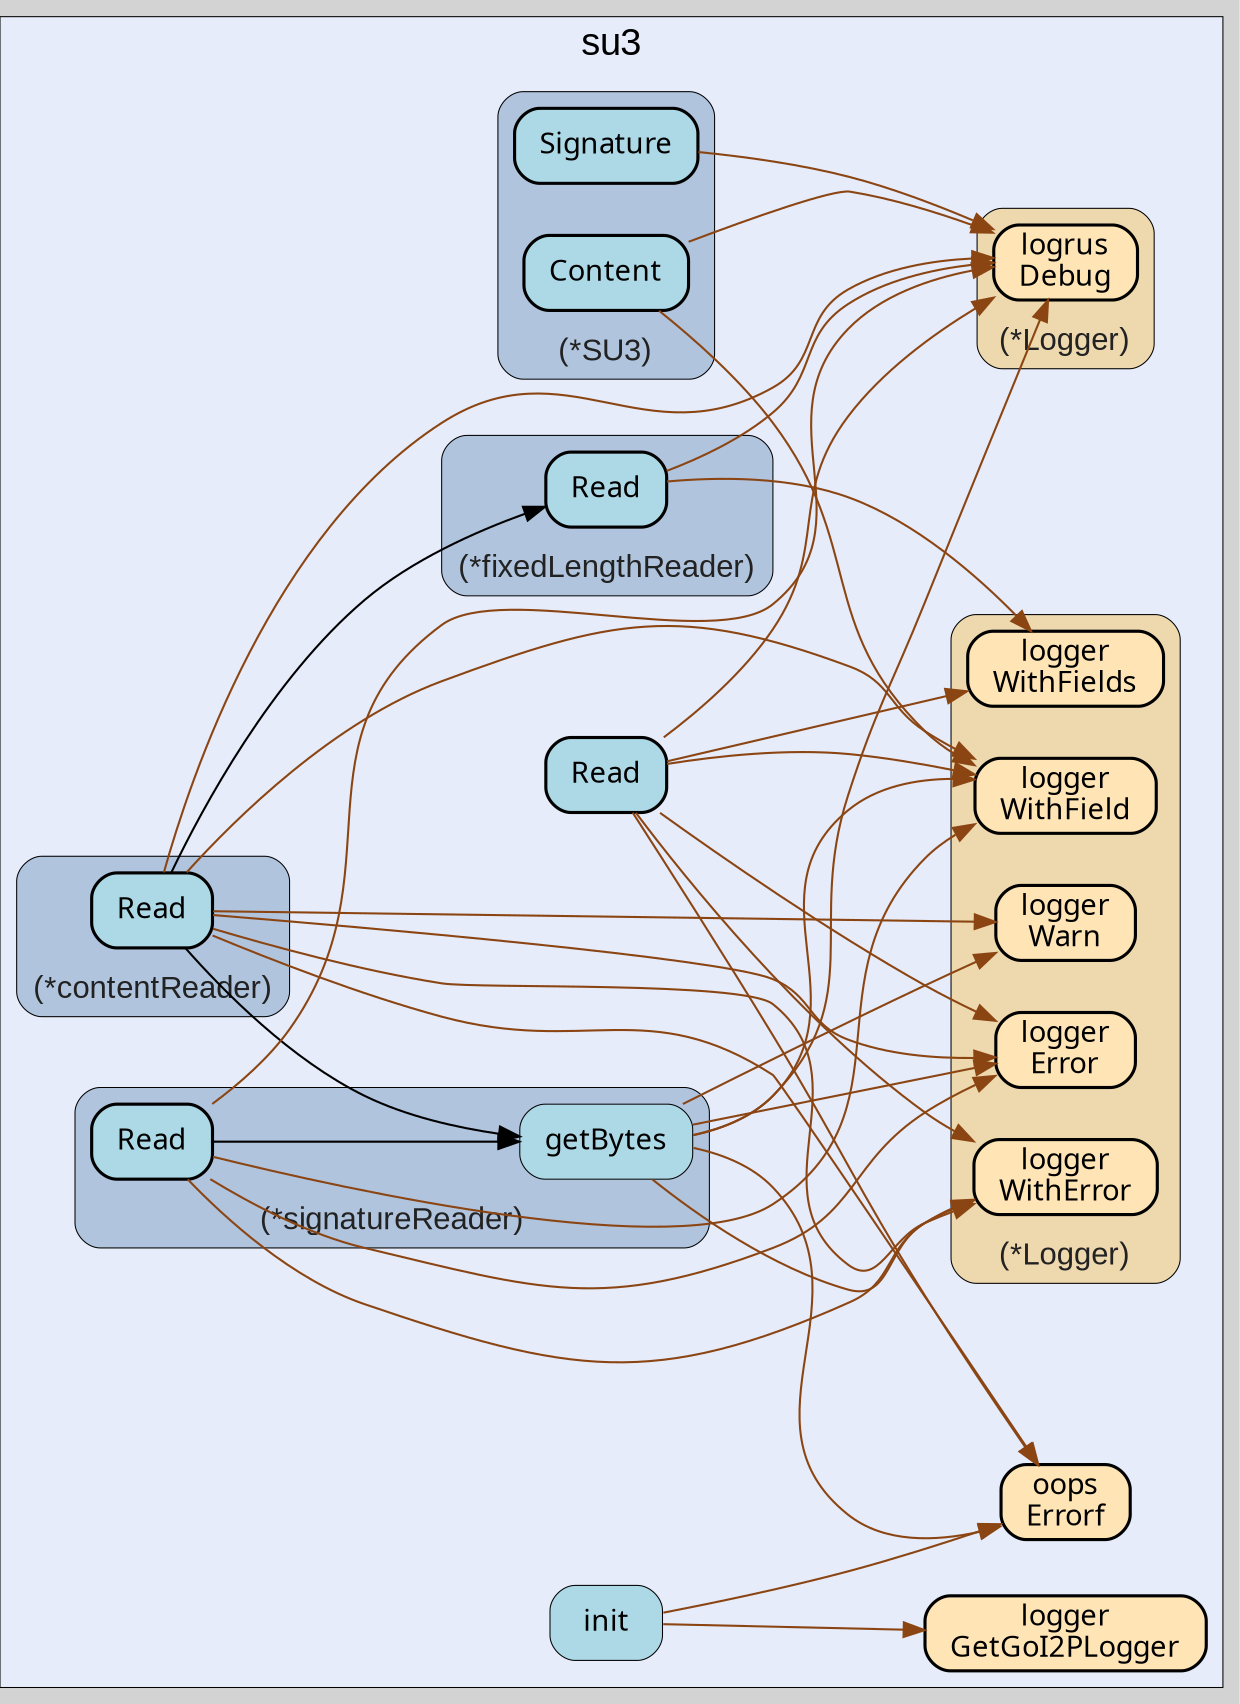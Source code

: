 digraph gocallvis {
    label="";
    labeljust="l";
    fontname="Arial";
    fontsize="14";
    rankdir="LR";
    bgcolor="lightgray";
    style="solid";
    penwidth="0.5";
    pad="0.0";
    nodesep="0.35";

    node [shape="box" style="filled,rounded" fillcolor="honeydew" fontname="Verdana" penwidth="1.0" margin="0.16,0.0"];
    edge [minlen="2"]

    subgraph "cluster_focus" {
        bgcolor="#e6ecfa";
label="su3";
labelloc="t";
labeljust="c";
fontsize="18";
        
        "github.com/samber/oops.Errorf" [ penwidth="1.5" tooltip="github.com/samber/oops.Errorf | defined in oops.go:34" fillcolor="moccasin" label="oops\nErrorf" ]
        "github.com/go-i2p/go-i2p/lib/su3.init" [ fillcolor="lightblue" label="init" penwidth="0.5" tooltip="github.com/go-i2p/go-i2p/lib/su3.init | defined in .:0\nat su3.go:155: calling [github.com/samber/oops.Errorf]\nat su3.go:156: calling [github.com/samber/oops.Errorf]\nat su3.go:157: calling [github.com/samber/oops.Errorf]\nat su3.go:158: calling [github.com/samber/oops.Errorf]\nat su3.go:159: calling [github.com/samber/oops.Errorf]\nat su3.go:160: calling [github.com/samber/oops.Errorf]\nat su3.go:161: calling [github.com/samber/oops.Errorf]\nat su3.go:162: calling [github.com/samber/oops.Errorf]\nat su3.go:163: calling [github.com/samber/oops.Errorf]\nat su3.go:164: calling [github.com/samber/oops.Errorf]\nat su3.go:165: calling [github.com/samber/oops.Errorf]\nat su3.go:166: calling [github.com/samber/oops.Errorf]\nat su3.go:167: calling [github.com/samber/oops.Errorf]\nat su3.go:168: calling [github.com/samber/oops.Errorf]\nat su3.go:169: calling [github.com/samber/oops.Errorf]\nat su3.go:170: calling [github.com/samber/oops.Errorf]\nat su3.go:171: calling [github.com/samber/oops.Errorf]\nat su3.go:172: calling [github.com/samber/oops.Errorf]\nat su3.go:173: calling [github.com/samber/oops.Errorf]\nat su3.go:174: calling [github.com/samber/oops.Errorf]\nat su3.go:175: calling [github.com/samber/oops.Errorf]\nat su3.go:176: calling [github.com/samber/oops.Errorf]\nat su3.go:177: calling [github.com/samber/oops.Errorf]\nat su3.go:86: calling [github.com/go-i2p/logger.GetGoI2PLogger]" ]
        "github.com/go-i2p/logger.GetGoI2PLogger" [ fillcolor="moccasin" label="logger\nGetGoI2PLogger" penwidth="1.5" tooltip="github.com/go-i2p/logger.GetGoI2PLogger | defined in log.go:120" ]
        "github.com/go-i2p/go-i2p/lib/su3.Read" [ fillcolor="lightblue" label="Read" penwidth="1.5" tooltip="github.com/go-i2p/go-i2p/lib/su3.Read | defined in su3.go:208\nat su3.go:220: calling [github.com/samber/oops.Errorf]\nat su3.go:238: calling [github.com/samber/oops.Errorf]\nat su3.go:251: calling [github.com/samber/oops.Errorf]\nat su3.go:274: calling [github.com/samber/oops.Errorf]\nat su3.go:294: calling [github.com/samber/oops.Errorf]\nat su3.go:310: calling [github.com/samber/oops.Errorf]\nat su3.go:324: calling [github.com/samber/oops.Errorf]\nat su3.go:342: calling [github.com/samber/oops.Errorf]\nat su3.go:356: calling [github.com/samber/oops.Errorf]\nat su3.go:371: calling [github.com/samber/oops.Errorf]\nat su3.go:386: calling [github.com/samber/oops.Errorf]\nat su3.go:400: calling [github.com/samber/oops.Errorf]\nat su3.go:419: calling [github.com/samber/oops.Errorf]\nat su3.go:433: calling [github.com/samber/oops.Errorf]\nat su3.go:453: calling [github.com/samber/oops.Errorf]\nat su3.go:468: calling [github.com/samber/oops.Errorf]\nat su3.go:484: calling [github.com/samber/oops.Errorf]\nat su3.go:517: calling [(*github.com/go-i2p/logger.Logger).WithFields]\nat su3.go:212: calling [(*github.com/sirupsen/logrus.Logger).Debug]\nat su3.go:231: calling [(*github.com/sirupsen/logrus.Logger).Debug]\nat su3.go:245: calling [(*github.com/sirupsen/logrus.Logger).Debug]\nat su3.go:262: calling [(*github.com/sirupsen/logrus.Logger).Debug]\nat su3.go:287: calling [(*github.com/sirupsen/logrus.Logger).Debug]\nat su3.go:304: calling [(*github.com/sirupsen/logrus.Logger).Debug]\nat su3.go:317: calling [(*github.com/sirupsen/logrus.Logger).Debug]\nat su3.go:336: calling [(*github.com/sirupsen/logrus.Logger).Debug]\nat su3.go:349: calling [(*github.com/sirupsen/logrus.Logger).Debug]\nat su3.go:364: calling [(*github.com/sirupsen/logrus.Logger).Debug]\nat su3.go:380: calling [(*github.com/sirupsen/logrus.Logger).Debug]\nat su3.go:393: calling [(*github.com/sirupsen/logrus.Logger).Debug]\nat su3.go:413: calling [(*github.com/sirupsen/logrus.Logger).Debug]\nat su3.go:426: calling [(*github.com/sirupsen/logrus.Logger).Debug]\nat su3.go:446: calling [(*github.com/sirupsen/logrus.Logger).Debug]\nat su3.go:461: calling [(*github.com/sirupsen/logrus.Logger).Debug]\nat su3.go:467: calling [(*github.com/sirupsen/logrus.Logger).Debug]\nat su3.go:477: calling [(*github.com/sirupsen/logrus.Logger).Debug]\nat su3.go:493: calling [(*github.com/sirupsen/logrus.Logger).Debug]\nat su3.go:498: calling [(*github.com/sirupsen/logrus.Logger).Debug]\nat su3.go:502: calling [(*github.com/sirupsen/logrus.Logger).Debug]\nat su3.go:505: calling [(*github.com/sirupsen/logrus.Logger).Debug]\nat su3.go:510: calling [(*github.com/sirupsen/logrus.Logger).Debug]\nat su3.go:523: calling [(*github.com/sirupsen/logrus.Logger).Debug]\nat su3.go:219: calling [(*github.com/go-i2p/logger.Logger).Error]\nat su3.go:223: calling [(*github.com/go-i2p/logger.Logger).Error]\nat su3.go:227: calling [(*github.com/go-i2p/logger.Logger).Error]\nat su3.go:237: calling [(*github.com/go-i2p/logger.Logger).Error]\nat su3.go:241: calling [(*github.com/go-i2p/logger.Logger).Error]\nat su3.go:250: calling [(*github.com/go-i2p/logger.Logger).Error]\nat su3.go:254: calling [(*github.com/go-i2p/logger.Logger).Error]\nat su3.go:258: calling [(*github.com/go-i2p/logger.Logger).Error]\nat su3.go:273: calling [(*github.com/go-i2p/logger.Logger).Error]\nat su3.go:277: calling [(*github.com/go-i2p/logger.Logger).Error]\nat su3.go:282: calling [(*github.com/go-i2p/logger.Logger).Error]\nat su3.go:293: calling [(*github.com/go-i2p/logger.Logger).Error]\nat su3.go:297: calling [(*github.com/go-i2p/logger.Logger).Error]\nat su3.go:309: calling [(*github.com/go-i2p/logger.Logger).Error]\nat su3.go:313: calling [(*github.com/go-i2p/logger.Logger).Error]\nat su3.go:323: calling [(*github.com/go-i2p/logger.Logger).Error]\nat su3.go:327: calling [(*github.com/go-i2p/logger.Logger).Error]\nat su3.go:332: calling [(*github.com/go-i2p/logger.Logger).Error]\nat su3.go:341: calling [(*github.com/go-i2p/logger.Logger).Error]\nat su3.go:345: calling [(*github.com/go-i2p/logger.Logger).Error]\nat su3.go:355: calling [(*github.com/go-i2p/logger.Logger).Error]\nat su3.go:359: calling [(*github.com/go-i2p/logger.Logger).Error]\nat su3.go:370: calling [(*github.com/go-i2p/logger.Logger).Error]\nat su3.go:374: calling [(*github.com/go-i2p/logger.Logger).Error]\nat su3.go:385: calling [(*github.com/go-i2p/logger.Logger).Error]\nat su3.go:389: calling [(*github.com/go-i2p/logger.Logger).Error]\nat su3.go:399: calling [(*github.com/go-i2p/logger.Logger).Error]\nat su3.go:403: calling [(*github.com/go-i2p/logger.Logger).Error]\nat su3.go:408: calling [(*github.com/go-i2p/logger.Logger).Error]\nat su3.go:418: calling [(*github.com/go-i2p/logger.Logger).Error]\nat su3.go:422: calling [(*github.com/go-i2p/logger.Logger).Error]\nat su3.go:432: calling [(*github.com/go-i2p/logger.Logger).Error]\nat su3.go:436: calling [(*github.com/go-i2p/logger.Logger).Error]\nat su3.go:441: calling [(*github.com/go-i2p/logger.Logger).Error]\nat su3.go:452: calling [(*github.com/go-i2p/logger.Logger).Error]\nat su3.go:456: calling [(*github.com/go-i2p/logger.Logger).Error]\nat su3.go:471: calling [(*github.com/go-i2p/logger.Logger).Error]\nat su3.go:483: calling [(*github.com/go-i2p/logger.Logger).Error]\nat su3.go:487: calling [(*github.com/go-i2p/logger.Logger).Error]\nat su3.go:219: calling [(*github.com/go-i2p/logger.Logger).WithError]\nat su3.go:237: calling [(*github.com/go-i2p/logger.Logger).WithError]\nat su3.go:250: calling [(*github.com/go-i2p/logger.Logger).WithError]\nat su3.go:273: calling [(*github.com/go-i2p/logger.Logger).WithError]\nat su3.go:293: calling [(*github.com/go-i2p/logger.Logger).WithError]\nat su3.go:309: calling [(*github.com/go-i2p/logger.Logger).WithError]\nat su3.go:323: calling [(*github.com/go-i2p/logger.Logger).WithError]\nat su3.go:341: calling [(*github.com/go-i2p/logger.Logger).WithError]\nat su3.go:355: calling [(*github.com/go-i2p/logger.Logger).WithError]\nat su3.go:370: calling [(*github.com/go-i2p/logger.Logger).WithError]\nat su3.go:385: calling [(*github.com/go-i2p/logger.Logger).WithError]\nat su3.go:399: calling [(*github.com/go-i2p/logger.Logger).WithError]\nat su3.go:418: calling [(*github.com/go-i2p/logger.Logger).WithError]\nat su3.go:432: calling [(*github.com/go-i2p/logger.Logger).WithError]\nat su3.go:452: calling [(*github.com/go-i2p/logger.Logger).WithError]\nat su3.go:483: calling [(*github.com/go-i2p/logger.Logger).WithError]\nat su3.go:282: calling [(*github.com/go-i2p/logger.Logger).WithField]\nat su3.go:287: calling [(*github.com/go-i2p/logger.Logger).WithField]\nat su3.go:304: calling [(*github.com/go-i2p/logger.Logger).WithField]\nat su3.go:332: calling [(*github.com/go-i2p/logger.Logger).WithField]\nat su3.go:336: calling [(*github.com/go-i2p/logger.Logger).WithField]\nat su3.go:364: calling [(*github.com/go-i2p/logger.Logger).WithField]\nat su3.go:380: calling [(*github.com/go-i2p/logger.Logger).WithField]\nat su3.go:408: calling [(*github.com/go-i2p/logger.Logger).WithField]\nat su3.go:413: calling [(*github.com/go-i2p/logger.Logger).WithField]\nat su3.go:441: calling [(*github.com/go-i2p/logger.Logger).WithField]\nat su3.go:446: calling [(*github.com/go-i2p/logger.Logger).WithField]\nat su3.go:456: calling [(*github.com/go-i2p/logger.Logger).WithField]\nat su3.go:477: calling [(*github.com/go-i2p/logger.Logger).WithField]\nat su3.go:493: calling [(*github.com/go-i2p/logger.Logger).WithField]" ]
        
        subgraph "cluster_*github.com/go-i2p/go-i2p/lib/su3.SU3" {
        labelloc="b";
label="(*SU3)";
tooltip="type: *github.com/go-i2p/go-i2p/lib/su3.SU3";
penwidth="0.5";
fontsize="15";
fontcolor="#222222";
style="rounded,filled";
fillcolor="lightsteelblue";
        
        "(*github.com/go-i2p/go-i2p/lib/su3.SU3).Content" [ label="Content" penwidth="1.5" tooltip="(*github.com/go-i2p/go-i2p/lib/su3.SU3).Content | defined in su3.go:197\nat su3.go:198: calling [(*github.com/sirupsen/logrus.Logger).Debug]\nat su3.go:198: calling [(*github.com/go-i2p/logger.Logger).WithField]" fillcolor="lightblue" ]
        "(*github.com/go-i2p/go-i2p/lib/su3.SU3).Signature" [ fillcolor="lightblue" label="Signature" penwidth="1.5" tooltip="(*github.com/go-i2p/go-i2p/lib/su3.SU3).Signature | defined in su3.go:203\nat su3.go:204: calling [(*github.com/sirupsen/logrus.Logger).Debug]" ]
        
    }

        subgraph "cluster_*github.com/go-i2p/go-i2p/lib/su3.contentReader" {
        penwidth="0.5";
fontsize="15";
fontcolor="#222222";
labelloc="b";
tooltip="type: *github.com/go-i2p/go-i2p/lib/su3.contentReader";
style="rounded,filled";
fillcolor="lightsteelblue";
label="(*contentReader)";
        
        "(*github.com/go-i2p/go-i2p/lib/su3.contentReader).Read" [ fillcolor="lightblue" label="Read" penwidth="1.5" tooltip="(*github.com/go-i2p/go-i2p/lib/su3.contentReader).Read | defined in su3.go:559\nat su3.go:577: calling [(*github.com/go-i2p/go-i2p/lib/su3.fixedLengthReader).Read]\nat su3.go:574: calling [(*github.com/go-i2p/logger.Logger).WithField]\nat su3.go:604: calling [(*github.com/go-i2p/logger.Logger).WithField]\nat su3.go:636: calling [(*github.com/go-i2p/logger.Logger).WithField]\nat su3.go:599: calling [(*github.com/go-i2p/go-i2p/lib/su3.signatureReader).getBytes]\nat su3.go:574: calling [(*github.com/sirupsen/logrus.Logger).Debug]\nat su3.go:587: calling [(*github.com/sirupsen/logrus.Logger).Debug]\nat su3.go:604: calling [(*github.com/sirupsen/logrus.Logger).Debug]\nat su3.go:620: calling [(*github.com/sirupsen/logrus.Logger).Debug]\nat su3.go:634: calling [(*github.com/sirupsen/logrus.Logger).Debug]\nat su3.go:580: calling [(*github.com/go-i2p/logger.Logger).Error]\nat su3.go:583: calling [(*github.com/go-i2p/logger.Logger).Error]\nat su3.go:596: calling [(*github.com/go-i2p/logger.Logger).Error]\nat su3.go:601: calling [(*github.com/go-i2p/logger.Logger).Error]\nat su3.go:610: calling [(*github.com/go-i2p/logger.Logger).Error]\nat su3.go:617: calling [(*github.com/go-i2p/logger.Logger).Error]\nat su3.go:636: calling [(*github.com/go-i2p/logger.Logger).Error]\nat su3.go:624: calling [(*github.com/go-i2p/logger.Logger).Error]\nat su3.go:631: calling [(*github.com/go-i2p/logger.Logger).Error]\nat su3.go:580: calling [(*github.com/go-i2p/logger.Logger).WithError]\nat su3.go:601: calling [(*github.com/go-i2p/logger.Logger).WithError]\nat su3.go:617: calling [(*github.com/go-i2p/logger.Logger).WithError]\nat su3.go:631: calling [(*github.com/go-i2p/logger.Logger).WithError]\nat su3.go:564: calling [(*github.com/go-i2p/logger.Logger).Warn]\nat su3.go:565: calling [github.com/samber/oops.Errorf]\nat su3.go:581: calling [github.com/samber/oops.Errorf]" ]
        
    }

        subgraph "cluster_*github.com/go-i2p/go-i2p/lib/su3.fixedLengthReader" {
        penwidth="0.5";
labelloc="b";
style="rounded,filled";
fillcolor="lightsteelblue";
tooltip="type: *github.com/go-i2p/go-i2p/lib/su3.fixedLengthReader";
fontsize="15";
fontcolor="#222222";
label="(*fixedLengthReader)";
        
        "(*github.com/go-i2p/go-i2p/lib/su3.fixedLengthReader).Read" [ fillcolor="lightblue" label="Read" penwidth="1.5" tooltip="(*github.com/go-i2p/go-i2p/lib/su3.fixedLengthReader).Read | defined in su3.go:534\nat su3.go:536: calling [(*github.com/sirupsen/logrus.Logger).Debug]\nat su3.go:548: calling [(*github.com/sirupsen/logrus.Logger).Debug]\nat su3.go:544: calling [(*github.com/go-i2p/logger.Logger).WithFields]" ]
        
    }

        subgraph "cluster_*github.com/go-i2p/go-i2p/lib/su3.signatureReader" {
        penwidth="0.5";
fontsize="15";
style="rounded,filled";
fillcolor="lightsteelblue";
tooltip="type: *github.com/go-i2p/go-i2p/lib/su3.signatureReader";
fontcolor="#222222";
labelloc="b";
label="(*signatureReader)";
        
        "(*github.com/go-i2p/go-i2p/lib/su3.signatureReader).getBytes" [ label="getBytes" penwidth="0.5" tooltip="(*github.com/go-i2p/go-i2p/lib/su3.signatureReader).getBytes | defined in su3.go:651\nat su3.go:655: calling [(*github.com/go-i2p/logger.Logger).Warn]\nat su3.go:681: calling [(*github.com/go-i2p/logger.Logger).WithField]\nat su3.go:658: calling [(*github.com/go-i2p/logger.Logger).WithError]\nat su3.go:673: calling [(*github.com/go-i2p/logger.Logger).WithError]\nat su3.go:652: calling [(*github.com/sirupsen/logrus.Logger).Debug]\nat su3.go:681: calling [(*github.com/sirupsen/logrus.Logger).Debug]\nat su3.go:658: calling [(*github.com/go-i2p/logger.Logger).Error]\nat su3.go:673: calling [(*github.com/go-i2p/logger.Logger).Error]\nat su3.go:676: calling [(*github.com/go-i2p/logger.Logger).Error]\nat su3.go:659: calling [github.com/samber/oops.Errorf]\nat su3.go:674: calling [github.com/samber/oops.Errorf]" fillcolor="lightblue" ]
        "(*github.com/go-i2p/go-i2p/lib/su3.signatureReader).Read" [ tooltip="(*github.com/go-i2p/go-i2p/lib/su3.signatureReader).Read | defined in su3.go:685\nat su3.go:693: calling [(*github.com/go-i2p/logger.Logger).Error]\nat su3.go:689: calling [(*github.com/sirupsen/logrus.Logger).Debug]\nat su3.go:698: calling [(*github.com/sirupsen/logrus.Logger).Debug]\nat su3.go:698: calling [(*github.com/go-i2p/logger.Logger).WithField]\nat su3.go:690: calling [(*github.com/go-i2p/go-i2p/lib/su3.signatureReader).getBytes]\nat su3.go:693: calling [(*github.com/go-i2p/logger.Logger).WithError]" fillcolor="lightblue" label="Read" penwidth="1.5" ]
        
    }

        subgraph "cluster_*github.com/go-i2p/logger.Logger" {
        penwidth="0.5";
fontsize="15";
fontcolor="#222222";
labelloc="b";
style="rounded,filled";
fillcolor="wheat2";
label="(*Logger)";
tooltip="type: *github.com/go-i2p/logger.Logger";
        
        "(*github.com/go-i2p/logger.Logger).Warn" [ penwidth="1.5" tooltip="(*github.com/go-i2p/logger.Logger).Warn | defined in log.go:30" fillcolor="moccasin" label="logger\nWarn" ]
        "(*github.com/go-i2p/logger.Logger).WithError" [ fillcolor="moccasin" label="logger\nWithError" penwidth="1.5" tooltip="(*github.com/go-i2p/logger.Logger).WithError | defined in log.go:66" ]
        "(*github.com/go-i2p/logger.Logger).Error" [ fillcolor="moccasin" label="logger\nError" penwidth="1.5" tooltip="(*github.com/go-i2p/logger.Logger).Error | defined in log.go:42" ]
        "(*github.com/go-i2p/logger.Logger).WithField" [ fillcolor="moccasin" label="logger\nWithField" penwidth="1.5" tooltip="(*github.com/go-i2p/logger.Logger).WithField | defined in log.go:54" ]
        "(*github.com/go-i2p/logger.Logger).WithFields" [ tooltip="(*github.com/go-i2p/logger.Logger).WithFields | defined in log.go:60" fillcolor="moccasin" label="logger\nWithFields" penwidth="1.5" ]
        
    }

        subgraph "cluster_*github.com/sirupsen/logrus.Logger" {
        labelloc="b";
style="rounded,filled";
fillcolor="wheat2";
label="(*Logger)";
tooltip="type: *github.com/sirupsen/logrus.Logger";
penwidth="0.5";
fontsize="15";
fontcolor="#222222";
        
        "(*github.com/sirupsen/logrus.Logger).Debug" [ fillcolor="moccasin" label="logrus\nDebug" penwidth="1.5" tooltip="(*github.com/sirupsen/logrus.Logger).Debug | defined in logger.go:221" ]
        
    }

    }

    "github.com/go-i2p/go-i2p/lib/su3.init" -> "github.com/samber/oops.Errorf" [ tooltip="at su3.go:155: calling [github.com/samber/oops.Errorf]\nat su3.go:156: calling [github.com/samber/oops.Errorf]\nat su3.go:157: calling [github.com/samber/oops.Errorf]\nat su3.go:158: calling [github.com/samber/oops.Errorf]\nat su3.go:159: calling [github.com/samber/oops.Errorf]\nat su3.go:160: calling [github.com/samber/oops.Errorf]\nat su3.go:161: calling [github.com/samber/oops.Errorf]\nat su3.go:162: calling [github.com/samber/oops.Errorf]\nat su3.go:163: calling [github.com/samber/oops.Errorf]\nat su3.go:164: calling [github.com/samber/oops.Errorf]\nat su3.go:165: calling [github.com/samber/oops.Errorf]\nat su3.go:166: calling [github.com/samber/oops.Errorf]\nat su3.go:167: calling [github.com/samber/oops.Errorf]\nat su3.go:168: calling [github.com/samber/oops.Errorf]\nat su3.go:169: calling [github.com/samber/oops.Errorf]\nat su3.go:170: calling [github.com/samber/oops.Errorf]\nat su3.go:171: calling [github.com/samber/oops.Errorf]\nat su3.go:172: calling [github.com/samber/oops.Errorf]\nat su3.go:173: calling [github.com/samber/oops.Errorf]\nat su3.go:174: calling [github.com/samber/oops.Errorf]\nat su3.go:175: calling [github.com/samber/oops.Errorf]\nat su3.go:176: calling [github.com/samber/oops.Errorf]\nat su3.go:177: calling [github.com/samber/oops.Errorf]" color="saddlebrown" ]
    "(*github.com/go-i2p/go-i2p/lib/su3.contentReader).Read" -> "(*github.com/go-i2p/go-i2p/lib/su3.fixedLengthReader).Read" [ tooltip="at su3.go:577: calling [(*github.com/go-i2p/go-i2p/lib/su3.fixedLengthReader).Read]" ]
    "(*github.com/go-i2p/go-i2p/lib/su3.SU3).Content" -> "(*github.com/sirupsen/logrus.Logger).Debug" [ color="saddlebrown" tooltip="at su3.go:198: calling [(*github.com/sirupsen/logrus.Logger).Debug]" ]
    "github.com/go-i2p/go-i2p/lib/su3.Read" -> "github.com/samber/oops.Errorf" [ color="saddlebrown" tooltip="at su3.go:220: calling [github.com/samber/oops.Errorf]\nat su3.go:238: calling [github.com/samber/oops.Errorf]\nat su3.go:251: calling [github.com/samber/oops.Errorf]\nat su3.go:274: calling [github.com/samber/oops.Errorf]\nat su3.go:294: calling [github.com/samber/oops.Errorf]\nat su3.go:310: calling [github.com/samber/oops.Errorf]\nat su3.go:324: calling [github.com/samber/oops.Errorf]\nat su3.go:342: calling [github.com/samber/oops.Errorf]\nat su3.go:356: calling [github.com/samber/oops.Errorf]\nat su3.go:371: calling [github.com/samber/oops.Errorf]\nat su3.go:386: calling [github.com/samber/oops.Errorf]\nat su3.go:400: calling [github.com/samber/oops.Errorf]\nat su3.go:419: calling [github.com/samber/oops.Errorf]\nat su3.go:433: calling [github.com/samber/oops.Errorf]\nat su3.go:453: calling [github.com/samber/oops.Errorf]\nat su3.go:468: calling [github.com/samber/oops.Errorf]\nat su3.go:484: calling [github.com/samber/oops.Errorf]" ]
    "(*github.com/go-i2p/go-i2p/lib/su3.signatureReader).getBytes" -> "(*github.com/go-i2p/logger.Logger).Warn" [ color="saddlebrown" tooltip="at su3.go:655: calling [(*github.com/go-i2p/logger.Logger).Warn]" ]
    "(*github.com/go-i2p/go-i2p/lib/su3.fixedLengthReader).Read" -> "(*github.com/sirupsen/logrus.Logger).Debug" [ color="saddlebrown" tooltip="at su3.go:536: calling [(*github.com/sirupsen/logrus.Logger).Debug]\nat su3.go:548: calling [(*github.com/sirupsen/logrus.Logger).Debug]" ]
    "github.com/go-i2p/go-i2p/lib/su3.Read" -> "(*github.com/go-i2p/logger.Logger).WithFields" [ color="saddlebrown" tooltip="at su3.go:517: calling [(*github.com/go-i2p/logger.Logger).WithFields]" ]
    "(*github.com/go-i2p/go-i2p/lib/su3.contentReader).Read" -> "(*github.com/go-i2p/logger.Logger).WithField" [ tooltip="at su3.go:574: calling [(*github.com/go-i2p/logger.Logger).WithField]\nat su3.go:604: calling [(*github.com/go-i2p/logger.Logger).WithField]\nat su3.go:636: calling [(*github.com/go-i2p/logger.Logger).WithField]" color="saddlebrown" ]
    "(*github.com/go-i2p/go-i2p/lib/su3.contentReader).Read" -> "(*github.com/go-i2p/go-i2p/lib/su3.signatureReader).getBytes" [ tooltip="at su3.go:599: calling [(*github.com/go-i2p/go-i2p/lib/su3.signatureReader).getBytes]" ]
    "github.com/go-i2p/go-i2p/lib/su3.Read" -> "(*github.com/sirupsen/logrus.Logger).Debug" [ color="saddlebrown" tooltip="at su3.go:212: calling [(*github.com/sirupsen/logrus.Logger).Debug]\nat su3.go:231: calling [(*github.com/sirupsen/logrus.Logger).Debug]\nat su3.go:245: calling [(*github.com/sirupsen/logrus.Logger).Debug]\nat su3.go:262: calling [(*github.com/sirupsen/logrus.Logger).Debug]\nat su3.go:287: calling [(*github.com/sirupsen/logrus.Logger).Debug]\nat su3.go:304: calling [(*github.com/sirupsen/logrus.Logger).Debug]\nat su3.go:317: calling [(*github.com/sirupsen/logrus.Logger).Debug]\nat su3.go:336: calling [(*github.com/sirupsen/logrus.Logger).Debug]\nat su3.go:349: calling [(*github.com/sirupsen/logrus.Logger).Debug]\nat su3.go:364: calling [(*github.com/sirupsen/logrus.Logger).Debug]\nat su3.go:380: calling [(*github.com/sirupsen/logrus.Logger).Debug]\nat su3.go:393: calling [(*github.com/sirupsen/logrus.Logger).Debug]\nat su3.go:413: calling [(*github.com/sirupsen/logrus.Logger).Debug]\nat su3.go:426: calling [(*github.com/sirupsen/logrus.Logger).Debug]\nat su3.go:446: calling [(*github.com/sirupsen/logrus.Logger).Debug]\nat su3.go:461: calling [(*github.com/sirupsen/logrus.Logger).Debug]\nat su3.go:467: calling [(*github.com/sirupsen/logrus.Logger).Debug]\nat su3.go:477: calling [(*github.com/sirupsen/logrus.Logger).Debug]\nat su3.go:493: calling [(*github.com/sirupsen/logrus.Logger).Debug]\nat su3.go:498: calling [(*github.com/sirupsen/logrus.Logger).Debug]\nat su3.go:502: calling [(*github.com/sirupsen/logrus.Logger).Debug]\nat su3.go:505: calling [(*github.com/sirupsen/logrus.Logger).Debug]\nat su3.go:510: calling [(*github.com/sirupsen/logrus.Logger).Debug]\nat su3.go:523: calling [(*github.com/sirupsen/logrus.Logger).Debug]" ]
    "(*github.com/go-i2p/go-i2p/lib/su3.SU3).Signature" -> "(*github.com/sirupsen/logrus.Logger).Debug" [ color="saddlebrown" tooltip="at su3.go:204: calling [(*github.com/sirupsen/logrus.Logger).Debug]" ]
    "(*github.com/go-i2p/go-i2p/lib/su3.signatureReader).getBytes" -> "(*github.com/go-i2p/logger.Logger).WithField" [ color="saddlebrown" tooltip="at su3.go:681: calling [(*github.com/go-i2p/logger.Logger).WithField]" ]
    "(*github.com/go-i2p/go-i2p/lib/su3.contentReader).Read" -> "(*github.com/sirupsen/logrus.Logger).Debug" [ color="saddlebrown" tooltip="at su3.go:574: calling [(*github.com/sirupsen/logrus.Logger).Debug]\nat su3.go:587: calling [(*github.com/sirupsen/logrus.Logger).Debug]\nat su3.go:604: calling [(*github.com/sirupsen/logrus.Logger).Debug]\nat su3.go:620: calling [(*github.com/sirupsen/logrus.Logger).Debug]\nat su3.go:634: calling [(*github.com/sirupsen/logrus.Logger).Debug]" ]
    "(*github.com/go-i2p/go-i2p/lib/su3.contentReader).Read" -> "(*github.com/go-i2p/logger.Logger).Error" [ color="saddlebrown" tooltip="at su3.go:580: calling [(*github.com/go-i2p/logger.Logger).Error]\nat su3.go:583: calling [(*github.com/go-i2p/logger.Logger).Error]\nat su3.go:596: calling [(*github.com/go-i2p/logger.Logger).Error]\nat su3.go:601: calling [(*github.com/go-i2p/logger.Logger).Error]\nat su3.go:610: calling [(*github.com/go-i2p/logger.Logger).Error]\nat su3.go:617: calling [(*github.com/go-i2p/logger.Logger).Error]\nat su3.go:636: calling [(*github.com/go-i2p/logger.Logger).Error]\nat su3.go:624: calling [(*github.com/go-i2p/logger.Logger).Error]\nat su3.go:631: calling [(*github.com/go-i2p/logger.Logger).Error]" ]
    "(*github.com/go-i2p/go-i2p/lib/su3.contentReader).Read" -> "(*github.com/go-i2p/logger.Logger).WithError" [ tooltip="at su3.go:580: calling [(*github.com/go-i2p/logger.Logger).WithError]\nat su3.go:601: calling [(*github.com/go-i2p/logger.Logger).WithError]\nat su3.go:617: calling [(*github.com/go-i2p/logger.Logger).WithError]\nat su3.go:631: calling [(*github.com/go-i2p/logger.Logger).WithError]" color="saddlebrown" ]
    "(*github.com/go-i2p/go-i2p/lib/su3.signatureReader).Read" -> "(*github.com/go-i2p/logger.Logger).Error" [ color="saddlebrown" tooltip="at su3.go:693: calling [(*github.com/go-i2p/logger.Logger).Error]" ]
    "(*github.com/go-i2p/go-i2p/lib/su3.SU3).Content" -> "(*github.com/go-i2p/logger.Logger).WithField" [ color="saddlebrown" tooltip="at su3.go:198: calling [(*github.com/go-i2p/logger.Logger).WithField]" ]
    "github.com/go-i2p/go-i2p/lib/su3.Read" -> "(*github.com/go-i2p/logger.Logger).Error" [ color="saddlebrown" tooltip="at su3.go:219: calling [(*github.com/go-i2p/logger.Logger).Error]\nat su3.go:223: calling [(*github.com/go-i2p/logger.Logger).Error]\nat su3.go:227: calling [(*github.com/go-i2p/logger.Logger).Error]\nat su3.go:237: calling [(*github.com/go-i2p/logger.Logger).Error]\nat su3.go:241: calling [(*github.com/go-i2p/logger.Logger).Error]\nat su3.go:250: calling [(*github.com/go-i2p/logger.Logger).Error]\nat su3.go:254: calling [(*github.com/go-i2p/logger.Logger).Error]\nat su3.go:258: calling [(*github.com/go-i2p/logger.Logger).Error]\nat su3.go:273: calling [(*github.com/go-i2p/logger.Logger).Error]\nat su3.go:277: calling [(*github.com/go-i2p/logger.Logger).Error]\nat su3.go:282: calling [(*github.com/go-i2p/logger.Logger).Error]\nat su3.go:293: calling [(*github.com/go-i2p/logger.Logger).Error]\nat su3.go:297: calling [(*github.com/go-i2p/logger.Logger).Error]\nat su3.go:309: calling [(*github.com/go-i2p/logger.Logger).Error]\nat su3.go:313: calling [(*github.com/go-i2p/logger.Logger).Error]\nat su3.go:323: calling [(*github.com/go-i2p/logger.Logger).Error]\nat su3.go:327: calling [(*github.com/go-i2p/logger.Logger).Error]\nat su3.go:332: calling [(*github.com/go-i2p/logger.Logger).Error]\nat su3.go:341: calling [(*github.com/go-i2p/logger.Logger).Error]\nat su3.go:345: calling [(*github.com/go-i2p/logger.Logger).Error]\nat su3.go:355: calling [(*github.com/go-i2p/logger.Logger).Error]\nat su3.go:359: calling [(*github.com/go-i2p/logger.Logger).Error]\nat su3.go:370: calling [(*github.com/go-i2p/logger.Logger).Error]\nat su3.go:374: calling [(*github.com/go-i2p/logger.Logger).Error]\nat su3.go:385: calling [(*github.com/go-i2p/logger.Logger).Error]\nat su3.go:389: calling [(*github.com/go-i2p/logger.Logger).Error]\nat su3.go:399: calling [(*github.com/go-i2p/logger.Logger).Error]\nat su3.go:403: calling [(*github.com/go-i2p/logger.Logger).Error]\nat su3.go:408: calling [(*github.com/go-i2p/logger.Logger).Error]\nat su3.go:418: calling [(*github.com/go-i2p/logger.Logger).Error]\nat su3.go:422: calling [(*github.com/go-i2p/logger.Logger).Error]\nat su3.go:432: calling [(*github.com/go-i2p/logger.Logger).Error]\nat su3.go:436: calling [(*github.com/go-i2p/logger.Logger).Error]\nat su3.go:441: calling [(*github.com/go-i2p/logger.Logger).Error]\nat su3.go:452: calling [(*github.com/go-i2p/logger.Logger).Error]\nat su3.go:456: calling [(*github.com/go-i2p/logger.Logger).Error]\nat su3.go:471: calling [(*github.com/go-i2p/logger.Logger).Error]\nat su3.go:483: calling [(*github.com/go-i2p/logger.Logger).Error]\nat su3.go:487: calling [(*github.com/go-i2p/logger.Logger).Error]" ]
    "(*github.com/go-i2p/go-i2p/lib/su3.signatureReader).getBytes" -> "(*github.com/go-i2p/logger.Logger).WithError" [ color="saddlebrown" tooltip="at su3.go:658: calling [(*github.com/go-i2p/logger.Logger).WithError]\nat su3.go:673: calling [(*github.com/go-i2p/logger.Logger).WithError]" ]
    "github.com/go-i2p/go-i2p/lib/su3.init" -> "github.com/go-i2p/logger.GetGoI2PLogger" [ color="saddlebrown" tooltip="at su3.go:86: calling [github.com/go-i2p/logger.GetGoI2PLogger]" ]
    "(*github.com/go-i2p/go-i2p/lib/su3.fixedLengthReader).Read" -> "(*github.com/go-i2p/logger.Logger).WithFields" [ color="saddlebrown" tooltip="at su3.go:544: calling [(*github.com/go-i2p/logger.Logger).WithFields]" ]
    "(*github.com/go-i2p/go-i2p/lib/su3.signatureReader).Read" -> "(*github.com/sirupsen/logrus.Logger).Debug" [ tooltip="at su3.go:689: calling [(*github.com/sirupsen/logrus.Logger).Debug]\nat su3.go:698: calling [(*github.com/sirupsen/logrus.Logger).Debug]" color="saddlebrown" ]
    "(*github.com/go-i2p/go-i2p/lib/su3.signatureReader).getBytes" -> "(*github.com/sirupsen/logrus.Logger).Debug" [ color="saddlebrown" tooltip="at su3.go:652: calling [(*github.com/sirupsen/logrus.Logger).Debug]\nat su3.go:681: calling [(*github.com/sirupsen/logrus.Logger).Debug]" ]
    "github.com/go-i2p/go-i2p/lib/su3.Read" -> "(*github.com/go-i2p/logger.Logger).WithError" [ color="saddlebrown" tooltip="at su3.go:219: calling [(*github.com/go-i2p/logger.Logger).WithError]\nat su3.go:237: calling [(*github.com/go-i2p/logger.Logger).WithError]\nat su3.go:250: calling [(*github.com/go-i2p/logger.Logger).WithError]\nat su3.go:273: calling [(*github.com/go-i2p/logger.Logger).WithError]\nat su3.go:293: calling [(*github.com/go-i2p/logger.Logger).WithError]\nat su3.go:309: calling [(*github.com/go-i2p/logger.Logger).WithError]\nat su3.go:323: calling [(*github.com/go-i2p/logger.Logger).WithError]\nat su3.go:341: calling [(*github.com/go-i2p/logger.Logger).WithError]\nat su3.go:355: calling [(*github.com/go-i2p/logger.Logger).WithError]\nat su3.go:370: calling [(*github.com/go-i2p/logger.Logger).WithError]\nat su3.go:385: calling [(*github.com/go-i2p/logger.Logger).WithError]\nat su3.go:399: calling [(*github.com/go-i2p/logger.Logger).WithError]\nat su3.go:418: calling [(*github.com/go-i2p/logger.Logger).WithError]\nat su3.go:432: calling [(*github.com/go-i2p/logger.Logger).WithError]\nat su3.go:452: calling [(*github.com/go-i2p/logger.Logger).WithError]\nat su3.go:483: calling [(*github.com/go-i2p/logger.Logger).WithError]" ]
    "github.com/go-i2p/go-i2p/lib/su3.Read" -> "(*github.com/go-i2p/logger.Logger).WithField" [ color="saddlebrown" tooltip="at su3.go:282: calling [(*github.com/go-i2p/logger.Logger).WithField]\nat su3.go:287: calling [(*github.com/go-i2p/logger.Logger).WithField]\nat su3.go:304: calling [(*github.com/go-i2p/logger.Logger).WithField]\nat su3.go:332: calling [(*github.com/go-i2p/logger.Logger).WithField]\nat su3.go:336: calling [(*github.com/go-i2p/logger.Logger).WithField]\nat su3.go:364: calling [(*github.com/go-i2p/logger.Logger).WithField]\nat su3.go:380: calling [(*github.com/go-i2p/logger.Logger).WithField]\nat su3.go:408: calling [(*github.com/go-i2p/logger.Logger).WithField]\nat su3.go:413: calling [(*github.com/go-i2p/logger.Logger).WithField]\nat su3.go:441: calling [(*github.com/go-i2p/logger.Logger).WithField]\nat su3.go:446: calling [(*github.com/go-i2p/logger.Logger).WithField]\nat su3.go:456: calling [(*github.com/go-i2p/logger.Logger).WithField]\nat su3.go:477: calling [(*github.com/go-i2p/logger.Logger).WithField]\nat su3.go:493: calling [(*github.com/go-i2p/logger.Logger).WithField]" ]
    "(*github.com/go-i2p/go-i2p/lib/su3.contentReader).Read" -> "(*github.com/go-i2p/logger.Logger).Warn" [ color="saddlebrown" tooltip="at su3.go:564: calling [(*github.com/go-i2p/logger.Logger).Warn]" ]
    "(*github.com/go-i2p/go-i2p/lib/su3.signatureReader).Read" -> "(*github.com/go-i2p/logger.Logger).WithField" [ color="saddlebrown" tooltip="at su3.go:698: calling [(*github.com/go-i2p/logger.Logger).WithField]" ]
    "(*github.com/go-i2p/go-i2p/lib/su3.signatureReader).getBytes" -> "(*github.com/go-i2p/logger.Logger).Error" [ color="saddlebrown" tooltip="at su3.go:658: calling [(*github.com/go-i2p/logger.Logger).Error]\nat su3.go:673: calling [(*github.com/go-i2p/logger.Logger).Error]\nat su3.go:676: calling [(*github.com/go-i2p/logger.Logger).Error]" ]
    "(*github.com/go-i2p/go-i2p/lib/su3.signatureReader).getBytes" -> "github.com/samber/oops.Errorf" [ color="saddlebrown" tooltip="at su3.go:659: calling [github.com/samber/oops.Errorf]\nat su3.go:674: calling [github.com/samber/oops.Errorf]" ]
    "(*github.com/go-i2p/go-i2p/lib/su3.contentReader).Read" -> "github.com/samber/oops.Errorf" [ color="saddlebrown" tooltip="at su3.go:565: calling [github.com/samber/oops.Errorf]\nat su3.go:581: calling [github.com/samber/oops.Errorf]" ]
    "(*github.com/go-i2p/go-i2p/lib/su3.signatureReader).Read" -> "(*github.com/go-i2p/go-i2p/lib/su3.signatureReader).getBytes" [ tooltip="at su3.go:690: calling [(*github.com/go-i2p/go-i2p/lib/su3.signatureReader).getBytes]" ]
    "(*github.com/go-i2p/go-i2p/lib/su3.signatureReader).Read" -> "(*github.com/go-i2p/logger.Logger).WithError" [ color="saddlebrown" tooltip="at su3.go:693: calling [(*github.com/go-i2p/logger.Logger).WithError]" ]
}
